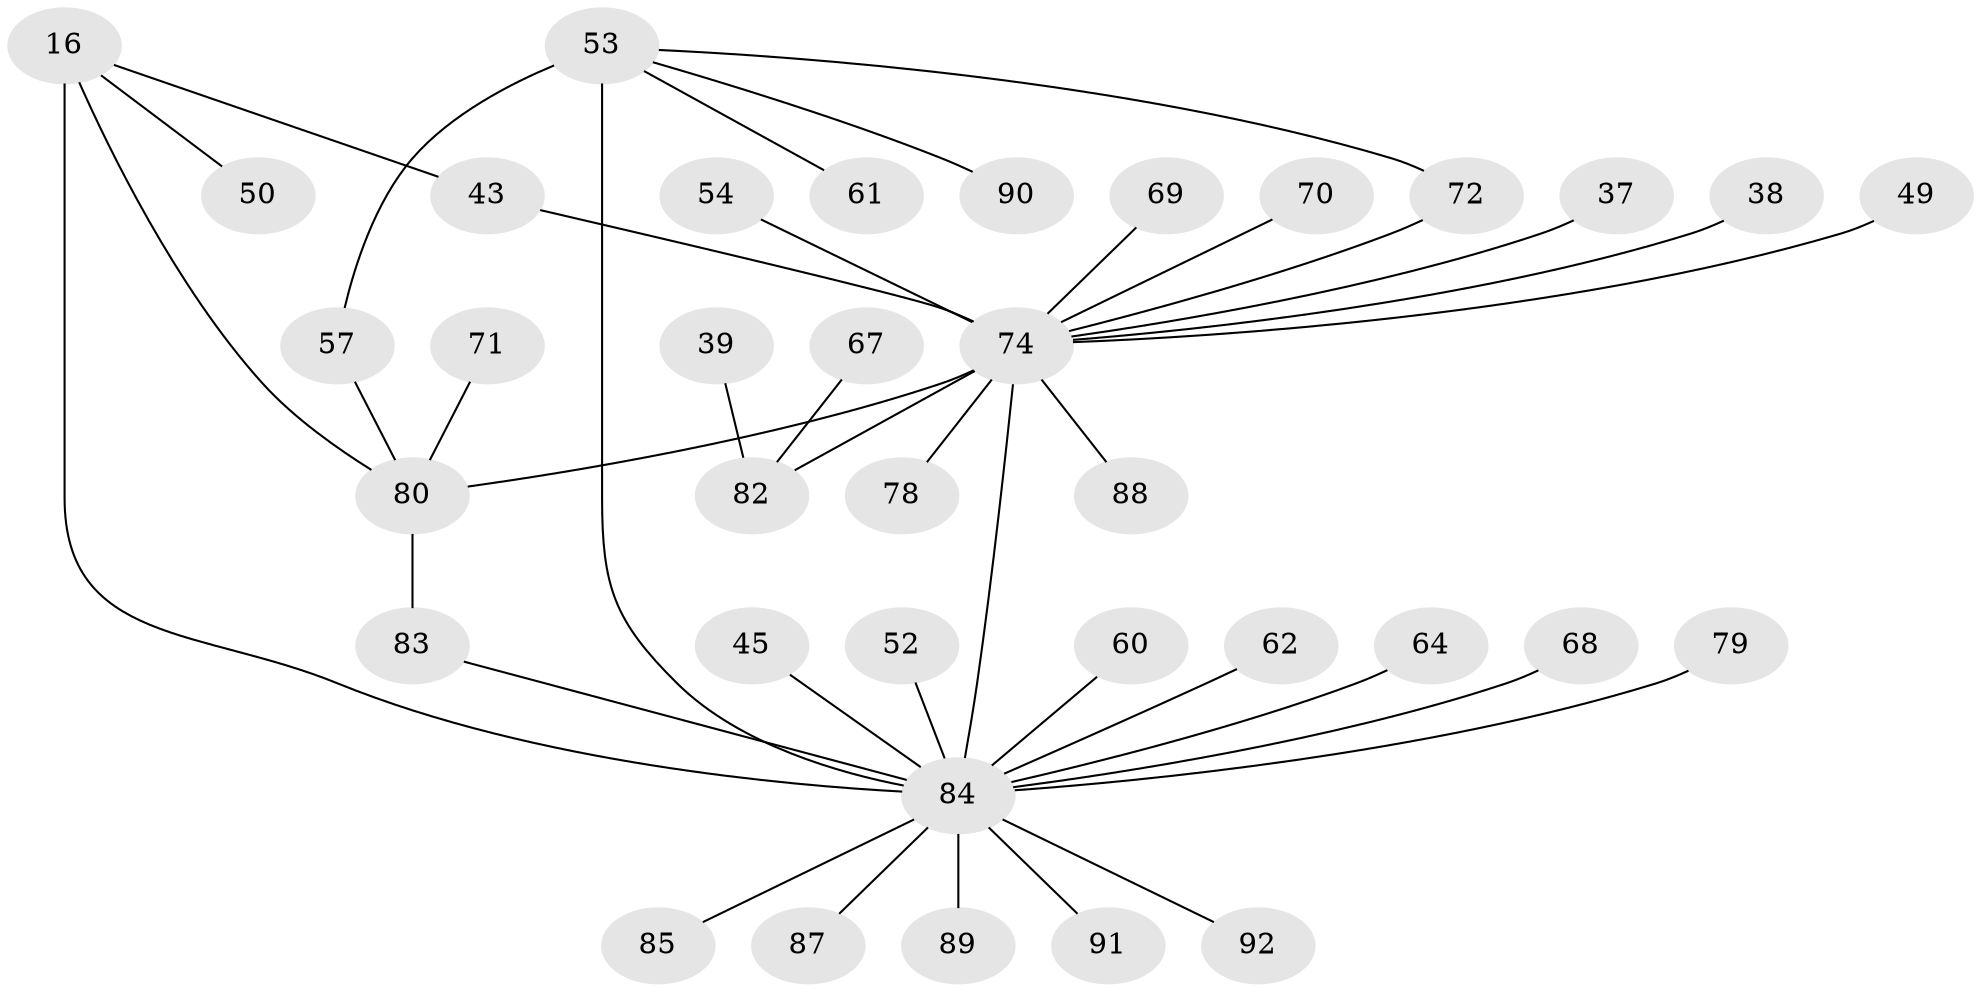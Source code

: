 // original degree distribution, {5: 0.05434782608695652, 6: 0.05434782608695652, 15: 0.010869565217391304, 3: 0.05434782608695652, 10: 0.021739130434782608, 4: 0.05434782608695652, 8: 0.043478260869565216, 2: 0.2391304347826087, 1: 0.4673913043478261}
// Generated by graph-tools (version 1.1) at 2025/59/03/04/25 21:59:05]
// undirected, 36 vertices, 40 edges
graph export_dot {
graph [start="1"]
  node [color=gray90,style=filled];
  16 [super="+14"];
  37;
  38 [super="+21"];
  39;
  43;
  45 [super="+36"];
  49;
  50;
  52;
  53 [super="+40+41"];
  54;
  57 [super="+11"];
  60;
  61 [super="+59"];
  62 [super="+31"];
  64;
  67;
  68;
  69;
  70 [super="+34"];
  71;
  72;
  74 [super="+22+63+3+6+7+33"];
  78;
  79;
  80 [super="+65+73+12+28"];
  82 [super="+4+26"];
  83;
  84 [super="+77+81+29+48+55+8+75+18+24+25+44"];
  85;
  87 [super="+86"];
  88;
  89 [super="+56"];
  90;
  91;
  92 [super="+76"];
  16 -- 50;
  16 -- 43;
  16 -- 84 [weight=5];
  16 -- 80;
  37 -- 74;
  38 -- 74;
  39 -- 82;
  43 -- 74;
  45 -- 84;
  49 -- 74;
  52 -- 84;
  53 -- 84 [weight=6];
  53 -- 72;
  53 -- 90;
  53 -- 61;
  53 -- 57;
  54 -- 74;
  57 -- 80 [weight=4];
  60 -- 84;
  62 -- 84;
  64 -- 84;
  67 -- 82;
  68 -- 84;
  69 -- 74;
  70 -- 74;
  71 -- 80;
  72 -- 74;
  74 -- 78;
  74 -- 88;
  74 -- 84 [weight=9];
  74 -- 82 [weight=4];
  74 -- 80 [weight=3];
  79 -- 84;
  80 -- 83;
  83 -- 84;
  84 -- 85;
  84 -- 89;
  84 -- 92;
  84 -- 91;
  84 -- 87;
}
